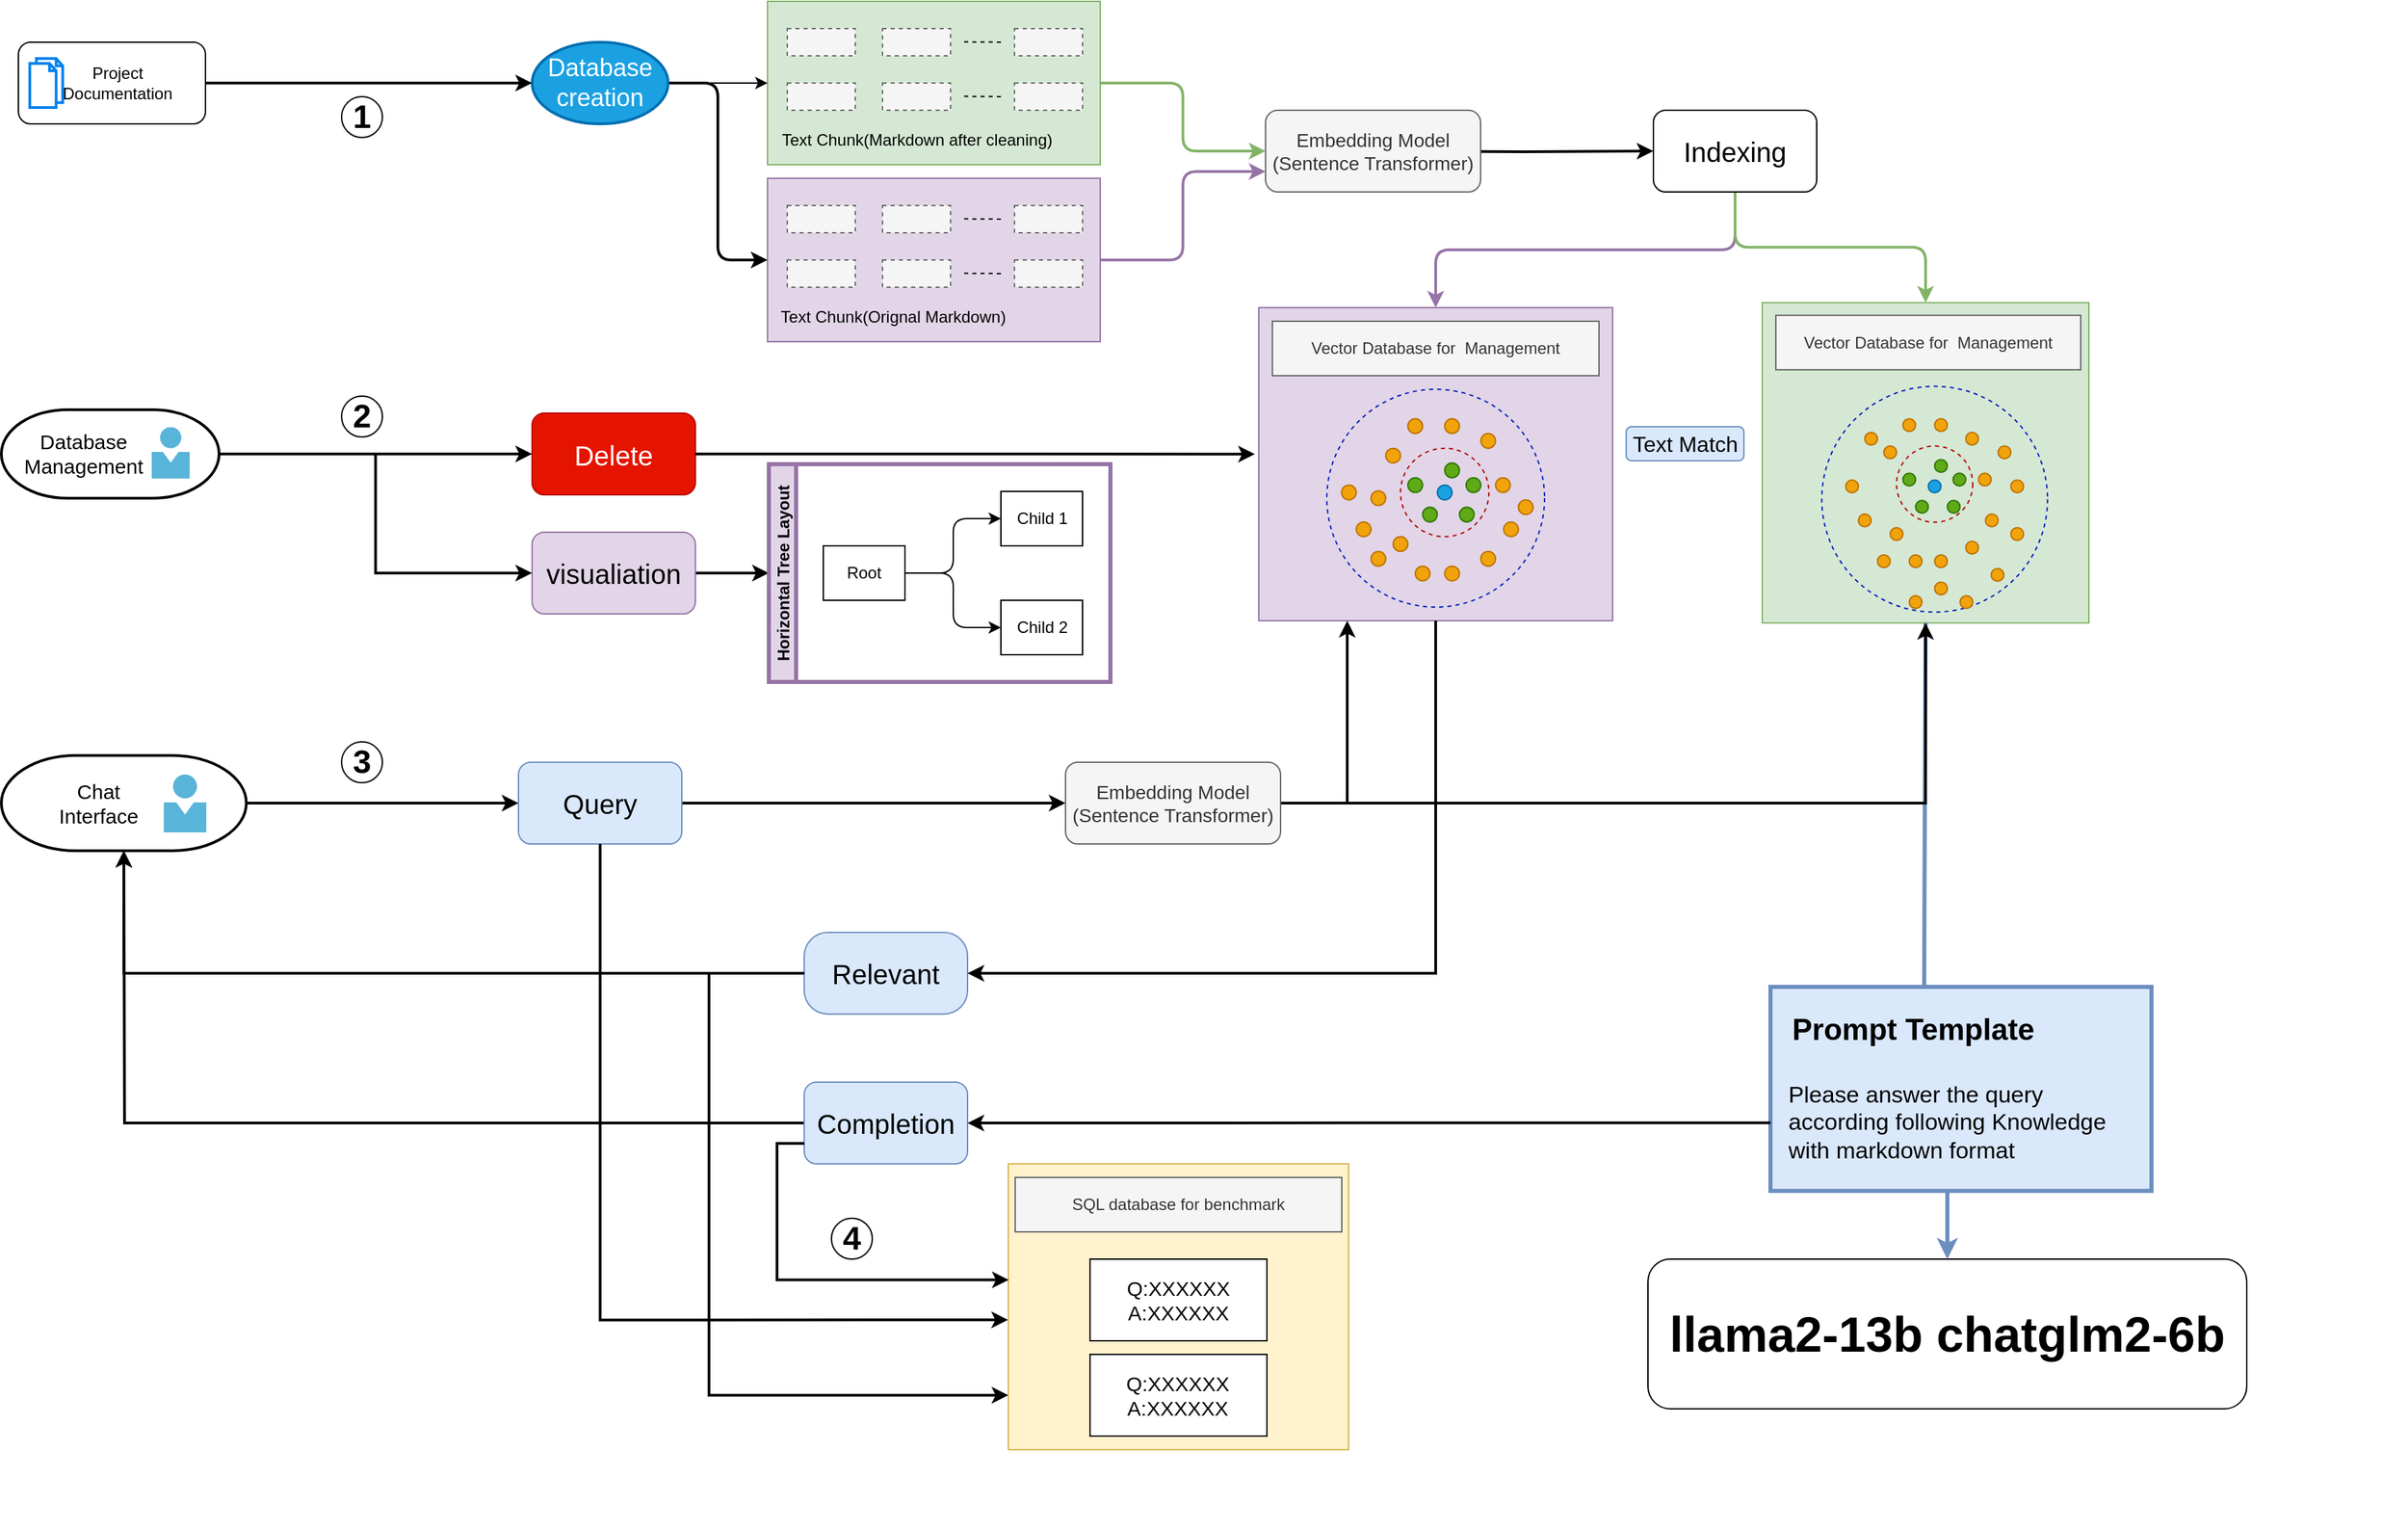 <mxfile version="22.1.16" type="github">
  <diagram name="第 1 页" id="MjzQHMMpIAPj3jd-vgCJ">
    <mxGraphModel dx="2901" dy="1157" grid="1" gridSize="10" guides="1" tooltips="1" connect="1" arrows="1" fold="1" page="1" pageScale="1" pageWidth="827" pageHeight="1169" math="0" shadow="0">
      <root>
        <mxCell id="0" />
        <mxCell id="1" parent="0" />
        <mxCell id="5CJs9s03AAXzqy82HbZW-59" value="" style="group" parent="1" vertex="1" connectable="0">
          <mxGeometry x="829" y="530" width="310" height="260" as="geometry" />
        </mxCell>
        <mxCell id="5CJs9s03AAXzqy82HbZW-2" value="" style="rounded=0;whiteSpace=wrap;html=1;fillColor=#e1d5e7;strokeColor=#9673a6;" parent="5CJs9s03AAXzqy82HbZW-59" vertex="1">
          <mxGeometry x="-55" y="15" width="260" height="230" as="geometry" />
        </mxCell>
        <mxCell id="5CJs9s03AAXzqy82HbZW-3" value="Vector Database for&amp;nbsp; Management" style="rounded=0;whiteSpace=wrap;html=1;fillColor=#f5f5f5;fontColor=#333333;strokeColor=#666666;" parent="5CJs9s03AAXzqy82HbZW-59" vertex="1">
          <mxGeometry x="-45" y="25" width="240" height="40" as="geometry" />
        </mxCell>
        <mxCell id="5CJs9s03AAXzqy82HbZW-4" value="" style="group" parent="5CJs9s03AAXzqy82HbZW-59" vertex="1" connectable="0">
          <mxGeometry x="-5" y="75" width="160" height="160" as="geometry" />
        </mxCell>
        <mxCell id="5CJs9s03AAXzqy82HbZW-5" value="" style="ellipse;whiteSpace=wrap;html=1;aspect=fixed;fillColor=none;dashed=1;fontColor=#ffffff;strokeColor=#001DBC;" parent="5CJs9s03AAXzqy82HbZW-4" vertex="1">
          <mxGeometry width="160" height="160" as="geometry" />
        </mxCell>
        <mxCell id="5CJs9s03AAXzqy82HbZW-6" value="" style="ellipse;whiteSpace=wrap;html=1;aspect=fixed;fillColor=#f0a30a;fontColor=#000000;strokeColor=#BD7000;perimeterSpacing=0;direction=south;" parent="5CJs9s03AAXzqy82HbZW-4" vertex="1">
          <mxGeometry x="86.633" y="21.658" width="10.829" height="10.829" as="geometry" />
        </mxCell>
        <mxCell id="5CJs9s03AAXzqy82HbZW-7" value="" style="ellipse;whiteSpace=wrap;html=1;aspect=fixed;fillColor=#f0a30a;fontColor=#000000;strokeColor=#BD7000;perimeterSpacing=0;direction=south;" parent="5CJs9s03AAXzqy82HbZW-4" vertex="1">
          <mxGeometry x="129.949" y="97.462" width="10.829" height="10.829" as="geometry" />
        </mxCell>
        <mxCell id="5CJs9s03AAXzqy82HbZW-8" value="" style="ellipse;whiteSpace=wrap;html=1;aspect=fixed;fillColor=#f0a30a;fontColor=#000000;strokeColor=#BD7000;perimeterSpacing=0;direction=south;" parent="5CJs9s03AAXzqy82HbZW-4" vertex="1">
          <mxGeometry x="43.316" y="43.316" width="10.829" height="10.829" as="geometry" />
        </mxCell>
        <mxCell id="5CJs9s03AAXzqy82HbZW-9" value="" style="ellipse;whiteSpace=wrap;html=1;aspect=fixed;fillColor=#f0a30a;fontColor=#000000;strokeColor=#BD7000;perimeterSpacing=0;direction=south;" parent="5CJs9s03AAXzqy82HbZW-4" vertex="1">
          <mxGeometry x="113.164" y="32.487" width="10.829" height="10.829" as="geometry" />
        </mxCell>
        <mxCell id="5CJs9s03AAXzqy82HbZW-10" value="" style="ellipse;whiteSpace=wrap;html=1;aspect=fixed;fillColor=#f0a30a;fontColor=#000000;strokeColor=#BD7000;perimeterSpacing=0;direction=south;" parent="5CJs9s03AAXzqy82HbZW-4" vertex="1">
          <mxGeometry x="64.975" y="129.949" width="10.829" height="10.829" as="geometry" />
        </mxCell>
        <mxCell id="5CJs9s03AAXzqy82HbZW-11" value="" style="ellipse;whiteSpace=wrap;html=1;aspect=fixed;fillColor=#f0a30a;fontColor=#000000;strokeColor=#BD7000;perimeterSpacing=0;direction=south;" parent="5CJs9s03AAXzqy82HbZW-4" vertex="1">
          <mxGeometry x="48.731" y="108.291" width="10.829" height="10.829" as="geometry" />
        </mxCell>
        <mxCell id="5CJs9s03AAXzqy82HbZW-12" value="" style="ellipse;whiteSpace=wrap;html=1;aspect=fixed;fillColor=#f0a30a;fontColor=#000000;strokeColor=#BD7000;perimeterSpacing=0;direction=south;" parent="5CJs9s03AAXzqy82HbZW-4" vertex="1">
          <mxGeometry x="113.164" y="119.12" width="10.829" height="10.829" as="geometry" />
        </mxCell>
        <mxCell id="5CJs9s03AAXzqy82HbZW-13" value="" style="ellipse;whiteSpace=wrap;html=1;aspect=fixed;fillColor=#f0a30a;fontColor=#000000;strokeColor=#BD7000;perimeterSpacing=0;direction=south;" parent="5CJs9s03AAXzqy82HbZW-4" vertex="1">
          <mxGeometry x="86.633" y="129.949" width="10.829" height="10.829" as="geometry" />
        </mxCell>
        <mxCell id="5CJs9s03AAXzqy82HbZW-14" value="" style="ellipse;whiteSpace=wrap;html=1;aspect=fixed;fillColor=#f0a30a;fontColor=#000000;strokeColor=#BD7000;perimeterSpacing=0;direction=south;" parent="5CJs9s03AAXzqy82HbZW-4" vertex="1">
          <mxGeometry x="123.993" y="64.975" width="10.829" height="10.829" as="geometry" />
        </mxCell>
        <mxCell id="5CJs9s03AAXzqy82HbZW-15" value="" style="ellipse;whiteSpace=wrap;html=1;aspect=fixed;fillColor=#f0a30a;fontColor=#000000;strokeColor=#BD7000;perimeterSpacing=0;direction=south;" parent="5CJs9s03AAXzqy82HbZW-4" vertex="1">
          <mxGeometry x="59.56" y="21.658" width="10.829" height="10.829" as="geometry" />
        </mxCell>
        <mxCell id="5CJs9s03AAXzqy82HbZW-16" value="" style="ellipse;whiteSpace=wrap;html=1;aspect=fixed;fillColor=none;fontColor=#ffffff;strokeColor=#B20000;dashed=1;" parent="5CJs9s03AAXzqy82HbZW-4" vertex="1">
          <mxGeometry x="54.146" y="43.316" width="64.975" height="64.975" as="geometry" />
        </mxCell>
        <mxCell id="5CJs9s03AAXzqy82HbZW-17" value="" style="ellipse;whiteSpace=wrap;html=1;aspect=fixed;fillColor=#60a917;fontColor=#ffffff;strokeColor=#2D7600;perimeterSpacing=0;direction=south;" parent="5CJs9s03AAXzqy82HbZW-4" vertex="1">
          <mxGeometry x="59.56" y="64.975" width="10.829" height="10.829" as="geometry" />
        </mxCell>
        <mxCell id="5CJs9s03AAXzqy82HbZW-18" value="" style="ellipse;whiteSpace=wrap;html=1;aspect=fixed;fillColor=#60a917;fontColor=#ffffff;strokeColor=#2D7600;perimeterSpacing=0;direction=south;" parent="5CJs9s03AAXzqy82HbZW-4" vertex="1">
          <mxGeometry x="102.335" y="64.975" width="10.829" height="10.829" as="geometry" />
        </mxCell>
        <mxCell id="5CJs9s03AAXzqy82HbZW-19" value="" style="ellipse;whiteSpace=wrap;html=1;aspect=fixed;fillColor=#60a917;fontColor=#ffffff;strokeColor=#2D7600;perimeterSpacing=0;direction=south;" parent="5CJs9s03AAXzqy82HbZW-4" vertex="1">
          <mxGeometry x="97.462" y="86.633" width="10.829" height="10.829" as="geometry" />
        </mxCell>
        <mxCell id="5CJs9s03AAXzqy82HbZW-20" value="" style="ellipse;whiteSpace=wrap;html=1;aspect=fixed;fillColor=#60a917;fontColor=#ffffff;strokeColor=#2D7600;perimeterSpacing=0;direction=south;" parent="5CJs9s03AAXzqy82HbZW-4" vertex="1">
          <mxGeometry x="70.389" y="86.633" width="10.829" height="10.829" as="geometry" />
        </mxCell>
        <mxCell id="5CJs9s03AAXzqy82HbZW-21" value="" style="ellipse;whiteSpace=wrap;html=1;aspect=fixed;fillColor=#60a917;fontColor=#ffffff;strokeColor=#2D7600;perimeterSpacing=0;direction=south;" parent="5CJs9s03AAXzqy82HbZW-4" vertex="1">
          <mxGeometry x="86.633" y="54.146" width="10.829" height="10.829" as="geometry" />
        </mxCell>
        <mxCell id="5CJs9s03AAXzqy82HbZW-22" value="" style="ellipse;whiteSpace=wrap;html=1;aspect=fixed;fillColor=#1ba1e2;fontColor=#ffffff;strokeColor=#006EAF;perimeterSpacing=0;direction=south;" parent="5CJs9s03AAXzqy82HbZW-4" vertex="1">
          <mxGeometry x="81.218" y="70.389" width="10.829" height="10.829" as="geometry" />
        </mxCell>
        <mxCell id="5CJs9s03AAXzqy82HbZW-23" value="" style="ellipse;whiteSpace=wrap;html=1;aspect=fixed;fillColor=#f0a30a;fontColor=#000000;strokeColor=#BD7000;perimeterSpacing=0;direction=south;" parent="5CJs9s03AAXzqy82HbZW-4" vertex="1">
          <mxGeometry x="10.829" y="70.389" width="10.829" height="10.829" as="geometry" />
        </mxCell>
        <mxCell id="5CJs9s03AAXzqy82HbZW-24" value="" style="ellipse;whiteSpace=wrap;html=1;aspect=fixed;fillColor=#f0a30a;fontColor=#000000;strokeColor=#BD7000;perimeterSpacing=0;direction=south;" parent="5CJs9s03AAXzqy82HbZW-4" vertex="1">
          <mxGeometry x="21.658" y="97.462" width="10.829" height="10.829" as="geometry" />
        </mxCell>
        <mxCell id="5CJs9s03AAXzqy82HbZW-25" value="" style="ellipse;whiteSpace=wrap;html=1;aspect=fixed;fillColor=#f0a30a;fontColor=#000000;strokeColor=#BD7000;perimeterSpacing=0;direction=south;" parent="5CJs9s03AAXzqy82HbZW-4" vertex="1">
          <mxGeometry x="32.487" y="74.591" width="10.829" height="10.829" as="geometry" />
        </mxCell>
        <mxCell id="5CJs9s03AAXzqy82HbZW-26" value="" style="ellipse;whiteSpace=wrap;html=1;aspect=fixed;fillColor=#f0a30a;fontColor=#000000;strokeColor=#BD7000;perimeterSpacing=0;direction=south;" parent="5CJs9s03AAXzqy82HbZW-4" vertex="1">
          <mxGeometry x="140.778" y="81.218" width="10.829" height="10.829" as="geometry" />
        </mxCell>
        <mxCell id="5CJs9s03AAXzqy82HbZW-27" value="" style="ellipse;whiteSpace=wrap;html=1;aspect=fixed;fillColor=#f0a30a;fontColor=#000000;strokeColor=#BD7000;perimeterSpacing=0;direction=south;" parent="5CJs9s03AAXzqy82HbZW-4" vertex="1">
          <mxGeometry x="32.487" y="119.12" width="10.829" height="10.829" as="geometry" />
        </mxCell>
        <mxCell id="5CJs9s03AAXzqy82HbZW-60" value="" style="group" parent="1" vertex="1" connectable="0">
          <mxGeometry x="1300" y="540" width="317.33" height="260" as="geometry" />
        </mxCell>
        <mxCell id="5CJs9s03AAXzqy82HbZW-28" value="" style="rounded=0;whiteSpace=wrap;html=1;fillColor=#d5e8d4;strokeColor=#82b366;" parent="5CJs9s03AAXzqy82HbZW-60" vertex="1">
          <mxGeometry x="-156" y="1.33" width="240" height="235.33" as="geometry" />
        </mxCell>
        <mxCell id="5CJs9s03AAXzqy82HbZW-29" value="Vector Database for&amp;nbsp; Management" style="rounded=0;whiteSpace=wrap;html=1;fillColor=#f5f5f5;fontColor=#333333;strokeColor=#666666;" parent="5CJs9s03AAXzqy82HbZW-60" vertex="1">
          <mxGeometry x="-146" y="10.66" width="224" height="40" as="geometry" />
        </mxCell>
        <mxCell id="5CJs9s03AAXzqy82HbZW-30" value="" style="ellipse;whiteSpace=wrap;html=1;aspect=fixed;fillColor=none;dashed=1;fontColor=#ffffff;strokeColor=#001DBC;" parent="5CJs9s03AAXzqy82HbZW-60" vertex="1">
          <mxGeometry x="-112.279" y="62.79" width="165.9" height="165.9" as="geometry" />
        </mxCell>
        <mxCell id="5CJs9s03AAXzqy82HbZW-31" value="" style="ellipse;whiteSpace=wrap;html=1;aspect=fixed;fillColor=#f0a30a;fontColor=#000000;strokeColor=#BD7000;perimeterSpacing=0;direction=south;" parent="5CJs9s03AAXzqy82HbZW-60" vertex="1">
          <mxGeometry x="-29.333" y="86.66" width="9.333" height="9.333" as="geometry" />
        </mxCell>
        <mxCell id="5CJs9s03AAXzqy82HbZW-32" value="" style="ellipse;whiteSpace=wrap;html=1;aspect=fixed;fillColor=#f0a30a;fontColor=#000000;strokeColor=#BD7000;perimeterSpacing=0;direction=south;" parent="5CJs9s03AAXzqy82HbZW-60" vertex="1">
          <mxGeometry x="8" y="156.66" width="9.333" height="9.333" as="geometry" />
        </mxCell>
        <mxCell id="5CJs9s03AAXzqy82HbZW-33" value="" style="ellipse;whiteSpace=wrap;html=1;aspect=fixed;fillColor=#f0a30a;fontColor=#000000;strokeColor=#BD7000;perimeterSpacing=0;direction=south;" parent="5CJs9s03AAXzqy82HbZW-60" vertex="1">
          <mxGeometry x="-66.667" y="106.66" width="9.333" height="9.333" as="geometry" />
        </mxCell>
        <mxCell id="5CJs9s03AAXzqy82HbZW-34" value="" style="ellipse;whiteSpace=wrap;html=1;aspect=fixed;fillColor=#f0a30a;fontColor=#000000;strokeColor=#BD7000;perimeterSpacing=0;direction=south;" parent="5CJs9s03AAXzqy82HbZW-60" vertex="1">
          <mxGeometry x="-6.467" y="96.66" width="9.333" height="9.333" as="geometry" />
        </mxCell>
        <mxCell id="5CJs9s03AAXzqy82HbZW-35" value="" style="ellipse;whiteSpace=wrap;html=1;aspect=fixed;fillColor=#f0a30a;fontColor=#000000;strokeColor=#BD7000;perimeterSpacing=0;direction=south;" parent="5CJs9s03AAXzqy82HbZW-60" vertex="1">
          <mxGeometry x="-48" y="186.66" width="9.333" height="9.333" as="geometry" />
        </mxCell>
        <mxCell id="5CJs9s03AAXzqy82HbZW-36" value="" style="ellipse;whiteSpace=wrap;html=1;aspect=fixed;fillColor=#f0a30a;fontColor=#000000;strokeColor=#BD7000;perimeterSpacing=0;direction=south;" parent="5CJs9s03AAXzqy82HbZW-60" vertex="1">
          <mxGeometry x="-62" y="166.66" width="9.333" height="9.333" as="geometry" />
        </mxCell>
        <mxCell id="5CJs9s03AAXzqy82HbZW-37" value="" style="ellipse;whiteSpace=wrap;html=1;aspect=fixed;fillColor=#f0a30a;fontColor=#000000;strokeColor=#BD7000;perimeterSpacing=0;direction=south;" parent="5CJs9s03AAXzqy82HbZW-60" vertex="1">
          <mxGeometry x="-6.467" y="176.66" width="9.333" height="9.333" as="geometry" />
        </mxCell>
        <mxCell id="5CJs9s03AAXzqy82HbZW-38" value="" style="ellipse;whiteSpace=wrap;html=1;aspect=fixed;fillColor=#f0a30a;fontColor=#000000;strokeColor=#BD7000;perimeterSpacing=0;direction=south;" parent="5CJs9s03AAXzqy82HbZW-60" vertex="1">
          <mxGeometry x="-29.333" y="186.66" width="9.333" height="9.333" as="geometry" />
        </mxCell>
        <mxCell id="5CJs9s03AAXzqy82HbZW-39" value="" style="ellipse;whiteSpace=wrap;html=1;aspect=fixed;fillColor=#f0a30a;fontColor=#000000;strokeColor=#BD7000;perimeterSpacing=0;direction=south;" parent="5CJs9s03AAXzqy82HbZW-60" vertex="1">
          <mxGeometry x="2.867" y="126.66" width="9.333" height="9.333" as="geometry" />
        </mxCell>
        <mxCell id="5CJs9s03AAXzqy82HbZW-40" value="" style="ellipse;whiteSpace=wrap;html=1;aspect=fixed;fillColor=#f0a30a;fontColor=#000000;strokeColor=#BD7000;perimeterSpacing=0;direction=south;" parent="5CJs9s03AAXzqy82HbZW-60" vertex="1">
          <mxGeometry x="-52.667" y="86.66" width="9.333" height="9.333" as="geometry" />
        </mxCell>
        <mxCell id="5CJs9s03AAXzqy82HbZW-41" value="" style="ellipse;whiteSpace=wrap;html=1;aspect=fixed;fillColor=none;fontColor=#ffffff;strokeColor=#B20000;dashed=1;" parent="5CJs9s03AAXzqy82HbZW-60" vertex="1">
          <mxGeometry x="-57.333" y="106.66" width="56" height="56" as="geometry" />
        </mxCell>
        <mxCell id="5CJs9s03AAXzqy82HbZW-42" value="" style="ellipse;whiteSpace=wrap;html=1;aspect=fixed;fillColor=#60a917;fontColor=#ffffff;strokeColor=#2D7600;perimeterSpacing=0;direction=south;" parent="5CJs9s03AAXzqy82HbZW-60" vertex="1">
          <mxGeometry x="-52.667" y="126.66" width="9.333" height="9.333" as="geometry" />
        </mxCell>
        <mxCell id="5CJs9s03AAXzqy82HbZW-43" value="" style="ellipse;whiteSpace=wrap;html=1;aspect=fixed;fillColor=#60a917;fontColor=#ffffff;strokeColor=#2D7600;perimeterSpacing=0;direction=south;" parent="5CJs9s03AAXzqy82HbZW-60" vertex="1">
          <mxGeometry x="-15.8" y="126.66" width="9.333" height="9.333" as="geometry" />
        </mxCell>
        <mxCell id="5CJs9s03AAXzqy82HbZW-44" value="" style="ellipse;whiteSpace=wrap;html=1;aspect=fixed;fillColor=#60a917;fontColor=#ffffff;strokeColor=#2D7600;perimeterSpacing=0;direction=south;" parent="5CJs9s03AAXzqy82HbZW-60" vertex="1">
          <mxGeometry x="-20" y="146.66" width="9.333" height="9.333" as="geometry" />
        </mxCell>
        <mxCell id="5CJs9s03AAXzqy82HbZW-45" value="" style="ellipse;whiteSpace=wrap;html=1;aspect=fixed;fillColor=#60a917;fontColor=#ffffff;strokeColor=#2D7600;perimeterSpacing=0;direction=south;" parent="5CJs9s03AAXzqy82HbZW-60" vertex="1">
          <mxGeometry x="-43.333" y="146.66" width="9.333" height="9.333" as="geometry" />
        </mxCell>
        <mxCell id="5CJs9s03AAXzqy82HbZW-46" value="" style="ellipse;whiteSpace=wrap;html=1;aspect=fixed;fillColor=#60a917;fontColor=#ffffff;strokeColor=#2D7600;perimeterSpacing=0;direction=south;" parent="5CJs9s03AAXzqy82HbZW-60" vertex="1">
          <mxGeometry x="-29.333" y="116.66" width="9.333" height="9.333" as="geometry" />
        </mxCell>
        <mxCell id="5CJs9s03AAXzqy82HbZW-47" value="" style="ellipse;whiteSpace=wrap;html=1;aspect=fixed;fillColor=#1ba1e2;fontColor=#ffffff;strokeColor=#006EAF;perimeterSpacing=0;direction=south;" parent="5CJs9s03AAXzqy82HbZW-60" vertex="1">
          <mxGeometry x="-34" y="131.66" width="9.333" height="9.333" as="geometry" />
        </mxCell>
        <mxCell id="5CJs9s03AAXzqy82HbZW-48" value="" style="ellipse;whiteSpace=wrap;html=1;aspect=fixed;fillColor=#f0a30a;fontColor=#000000;strokeColor=#BD7000;perimeterSpacing=0;direction=south;" parent="5CJs9s03AAXzqy82HbZW-60" vertex="1">
          <mxGeometry x="-94.667" y="131.66" width="9.333" height="9.333" as="geometry" />
        </mxCell>
        <mxCell id="5CJs9s03AAXzqy82HbZW-49" value="" style="ellipse;whiteSpace=wrap;html=1;aspect=fixed;fillColor=#f0a30a;fontColor=#000000;strokeColor=#BD7000;perimeterSpacing=0;direction=south;" parent="5CJs9s03AAXzqy82HbZW-60" vertex="1">
          <mxGeometry x="-85.333" y="156.66" width="9.333" height="9.333" as="geometry" />
        </mxCell>
        <mxCell id="5CJs9s03AAXzqy82HbZW-50" value="" style="ellipse;whiteSpace=wrap;html=1;aspect=fixed;fillColor=#f0a30a;fontColor=#000000;strokeColor=#BD7000;perimeterSpacing=0;direction=south;" parent="5CJs9s03AAXzqy82HbZW-60" vertex="1">
          <mxGeometry x="-71.333" y="186.66" width="9.333" height="9.333" as="geometry" />
        </mxCell>
        <mxCell id="5CJs9s03AAXzqy82HbZW-51" value="" style="ellipse;whiteSpace=wrap;html=1;aspect=fixed;fillColor=#f0a30a;fontColor=#000000;strokeColor=#BD7000;perimeterSpacing=0;direction=south;" parent="5CJs9s03AAXzqy82HbZW-60" vertex="1">
          <mxGeometry x="-10.667" y="216.66" width="9.333" height="9.333" as="geometry" />
        </mxCell>
        <mxCell id="5CJs9s03AAXzqy82HbZW-52" value="" style="ellipse;whiteSpace=wrap;html=1;aspect=fixed;fillColor=#f0a30a;fontColor=#000000;strokeColor=#BD7000;perimeterSpacing=0;direction=south;" parent="5CJs9s03AAXzqy82HbZW-60" vertex="1">
          <mxGeometry x="-48" y="216.66" width="9.333" height="9.333" as="geometry" />
        </mxCell>
        <mxCell id="5CJs9s03AAXzqy82HbZW-53" value="" style="ellipse;whiteSpace=wrap;html=1;aspect=fixed;fillColor=#f0a30a;fontColor=#000000;strokeColor=#BD7000;perimeterSpacing=0;direction=south;" parent="5CJs9s03AAXzqy82HbZW-60" vertex="1">
          <mxGeometry x="-29.333" y="206.66" width="9.333" height="9.333" as="geometry" />
        </mxCell>
        <mxCell id="5CJs9s03AAXzqy82HbZW-54" value="" style="ellipse;whiteSpace=wrap;html=1;aspect=fixed;fillColor=#f0a30a;fontColor=#000000;strokeColor=#BD7000;perimeterSpacing=0;direction=south;" parent="5CJs9s03AAXzqy82HbZW-60" vertex="1">
          <mxGeometry x="12.2" y="196.66" width="9.333" height="9.333" as="geometry" />
        </mxCell>
        <mxCell id="5CJs9s03AAXzqy82HbZW-55" value="" style="ellipse;whiteSpace=wrap;html=1;aspect=fixed;fillColor=#f0a30a;fontColor=#000000;strokeColor=#BD7000;perimeterSpacing=0;direction=south;" parent="5CJs9s03AAXzqy82HbZW-60" vertex="1">
          <mxGeometry x="26.667" y="131.66" width="9.333" height="9.333" as="geometry" />
        </mxCell>
        <mxCell id="5CJs9s03AAXzqy82HbZW-56" value="" style="ellipse;whiteSpace=wrap;html=1;aspect=fixed;fillColor=#f0a30a;fontColor=#000000;strokeColor=#BD7000;perimeterSpacing=0;direction=south;" parent="5CJs9s03AAXzqy82HbZW-60" vertex="1">
          <mxGeometry x="17.333" y="106.66" width="9.333" height="9.333" as="geometry" />
        </mxCell>
        <mxCell id="5CJs9s03AAXzqy82HbZW-57" value="" style="ellipse;whiteSpace=wrap;html=1;aspect=fixed;fillColor=#f0a30a;fontColor=#000000;strokeColor=#BD7000;perimeterSpacing=0;direction=south;" parent="5CJs9s03AAXzqy82HbZW-60" vertex="1">
          <mxGeometry x="26.667" y="166.66" width="9.333" height="9.333" as="geometry" />
        </mxCell>
        <mxCell id="5CJs9s03AAXzqy82HbZW-58" value="" style="ellipse;whiteSpace=wrap;html=1;aspect=fixed;fillColor=#f0a30a;fontColor=#000000;strokeColor=#BD7000;perimeterSpacing=0;direction=south;" parent="5CJs9s03AAXzqy82HbZW-60" vertex="1">
          <mxGeometry x="-80.667" y="96.66" width="9.333" height="9.333" as="geometry" />
        </mxCell>
        <mxCell id="5CJs9s03AAXzqy82HbZW-180" value="" style="endArrow=none;html=1;rounded=0;strokeWidth=3;fillColor=#dae8fc;strokeColor=#6c8ebf;entryX=0.5;entryY=1;entryDx=0;entryDy=0;edgeStyle=orthogonalEdgeStyle;" parent="5CJs9s03AAXzqy82HbZW-60" target="5CJs9s03AAXzqy82HbZW-28" edge="1">
          <mxGeometry width="50" height="50" relative="1" as="geometry">
            <mxPoint x="-37.333" y="630" as="sourcePoint" />
            <mxPoint x="168" y="150" as="targetPoint" />
          </mxGeometry>
        </mxCell>
        <mxCell id="5CJs9s03AAXzqy82HbZW-61" style="edgeStyle=orthogonalEdgeStyle;rounded=1;orthogonalLoop=1;jettySize=auto;html=1;exitX=0.5;exitY=1;exitDx=0;exitDy=0;strokeWidth=2;fillColor=#e1d5e7;strokeColor=#9673a6;" parent="1" source="5CJs9s03AAXzqy82HbZW-63" target="5CJs9s03AAXzqy82HbZW-2" edge="1">
          <mxGeometry relative="1" as="geometry">
            <mxPoint x="944" y="510" as="targetPoint" />
          </mxGeometry>
        </mxCell>
        <mxCell id="5CJs9s03AAXzqy82HbZW-62" style="edgeStyle=orthogonalEdgeStyle;rounded=1;orthogonalLoop=1;jettySize=auto;html=1;exitX=0.5;exitY=1;exitDx=0;exitDy=0;exitPerimeter=0;fillColor=#d5e8d4;strokeColor=#82b366;strokeWidth=2;entryX=0.5;entryY=0;entryDx=0;entryDy=0;" parent="1" source="5CJs9s03AAXzqy82HbZW-63" target="5CJs9s03AAXzqy82HbZW-28" edge="1">
          <mxGeometry relative="1" as="geometry">
            <mxPoint x="1349" y="530" as="targetPoint" />
          </mxGeometry>
        </mxCell>
        <mxCell id="5CJs9s03AAXzqy82HbZW-63" value="&lt;font style=&quot;font-size: 20px;&quot;&gt;Indexing&lt;/font&gt;" style="rounded=1;whiteSpace=wrap;html=1;" parent="1" vertex="1">
          <mxGeometry x="1064" y="400" width="120" height="60" as="geometry" />
        </mxCell>
        <mxCell id="5CJs9s03AAXzqy82HbZW-67" style="edgeStyle=orthogonalEdgeStyle;rounded=0;orthogonalLoop=1;jettySize=auto;html=1;exitX=1;exitY=0.5;exitDx=0;exitDy=0;entryX=0;entryY=0.5;entryDx=0;entryDy=0;strokeWidth=2;" parent="1" target="5CJs9s03AAXzqy82HbZW-63" edge="1">
          <mxGeometry relative="1" as="geometry">
            <mxPoint x="872" y="430" as="sourcePoint" />
          </mxGeometry>
        </mxCell>
        <mxCell id="5CJs9s03AAXzqy82HbZW-66" value="&lt;font style=&quot;font-size: 14px;&quot;&gt;Embedding Model&lt;br&gt;(Sentence Transformer)&lt;br&gt;&lt;/font&gt;" style="rounded=1;whiteSpace=wrap;html=1;fillColor=#f5f5f5;fontColor=#333333;strokeColor=#666666;" parent="1" vertex="1">
          <mxGeometry x="779" y="400" width="158" height="60" as="geometry" />
        </mxCell>
        <mxCell id="5CJs9s03AAXzqy82HbZW-68" value="" style="group" parent="1" vertex="1" connectable="0">
          <mxGeometry x="413" y="410" width="244.5" height="160" as="geometry" />
        </mxCell>
        <mxCell id="5CJs9s03AAXzqy82HbZW-69" value="" style="rounded=0;whiteSpace=wrap;html=1;fillColor=#e1d5e7;strokeColor=#9673a6;" parent="5CJs9s03AAXzqy82HbZW-68" vertex="1">
          <mxGeometry y="40" width="244.5" height="120" as="geometry" />
        </mxCell>
        <mxCell id="5CJs9s03AAXzqy82HbZW-71" value="" style="rounded=0;whiteSpace=wrap;html=1;fillColor=#f5f5f5;fontColor=#333333;strokeColor=#666666;dashed=1;" parent="5CJs9s03AAXzqy82HbZW-68" vertex="1">
          <mxGeometry x="14.5" y="60" width="50" height="20" as="geometry" />
        </mxCell>
        <mxCell id="5CJs9s03AAXzqy82HbZW-72" value="" style="rounded=0;whiteSpace=wrap;html=1;fillColor=#f5f5f5;fontColor=#333333;strokeColor=#666666;dashed=1;" parent="5CJs9s03AAXzqy82HbZW-68" vertex="1">
          <mxGeometry x="14.5" y="100" width="50" height="20" as="geometry" />
        </mxCell>
        <mxCell id="5CJs9s03AAXzqy82HbZW-74" value="" style="rounded=0;whiteSpace=wrap;html=1;fillColor=#f5f5f5;fontColor=#333333;strokeColor=#666666;dashed=1;" parent="5CJs9s03AAXzqy82HbZW-68" vertex="1">
          <mxGeometry x="84.5" y="60" width="50" height="20" as="geometry" />
        </mxCell>
        <mxCell id="5CJs9s03AAXzqy82HbZW-75" value="" style="rounded=0;whiteSpace=wrap;html=1;fillColor=#f5f5f5;fontColor=#333333;strokeColor=#666666;dashed=1;" parent="5CJs9s03AAXzqy82HbZW-68" vertex="1">
          <mxGeometry x="84.5" y="100" width="50" height="20" as="geometry" />
        </mxCell>
        <mxCell id="5CJs9s03AAXzqy82HbZW-78" value="" style="endArrow=none;html=1;rounded=0;dashed=1;" parent="5CJs9s03AAXzqy82HbZW-68" edge="1">
          <mxGeometry width="50" height="50" relative="1" as="geometry">
            <mxPoint x="144.5" y="69.77" as="sourcePoint" />
            <mxPoint x="174.5" y="70" as="targetPoint" />
          </mxGeometry>
        </mxCell>
        <mxCell id="5CJs9s03AAXzqy82HbZW-79" value="" style="rounded=0;whiteSpace=wrap;html=1;fillColor=#f5f5f5;fontColor=#333333;strokeColor=#666666;dashed=1;" parent="5CJs9s03AAXzqy82HbZW-68" vertex="1">
          <mxGeometry x="181.5" y="60" width="50" height="20" as="geometry" />
        </mxCell>
        <mxCell id="5CJs9s03AAXzqy82HbZW-80" value="" style="endArrow=none;html=1;rounded=0;dashed=1;" parent="5CJs9s03AAXzqy82HbZW-68" edge="1">
          <mxGeometry width="50" height="50" relative="1" as="geometry">
            <mxPoint x="144.5" y="109.77" as="sourcePoint" />
            <mxPoint x="174.5" y="110" as="targetPoint" />
          </mxGeometry>
        </mxCell>
        <mxCell id="5CJs9s03AAXzqy82HbZW-81" value="" style="rounded=0;whiteSpace=wrap;html=1;fillColor=#f5f5f5;fontColor=#333333;strokeColor=#666666;dashed=1;" parent="5CJs9s03AAXzqy82HbZW-68" vertex="1">
          <mxGeometry x="181.5" y="100" width="50" height="20" as="geometry" />
        </mxCell>
        <mxCell id="5CJs9s03AAXzqy82HbZW-82" value="Text Chunk(Orignal Markdown)" style="text;strokeColor=none;align=center;fillColor=none;html=1;verticalAlign=middle;whiteSpace=wrap;rounded=0;" parent="5CJs9s03AAXzqy82HbZW-68" vertex="1">
          <mxGeometry y="124" width="184.5" height="36" as="geometry" />
        </mxCell>
        <mxCell id="5CJs9s03AAXzqy82HbZW-120" value="" style="group" parent="1" vertex="1" connectable="0">
          <mxGeometry x="413" y="320" width="244.5" height="120" as="geometry" />
        </mxCell>
        <mxCell id="5CJs9s03AAXzqy82HbZW-110" value="" style="rounded=0;whiteSpace=wrap;html=1;fillColor=#d5e8d4;strokeColor=#82b366;" parent="5CJs9s03AAXzqy82HbZW-120" vertex="1">
          <mxGeometry width="244.5" height="120" as="geometry" />
        </mxCell>
        <mxCell id="5CJs9s03AAXzqy82HbZW-111" value="" style="rounded=0;whiteSpace=wrap;html=1;fillColor=#f5f5f5;fontColor=#333333;strokeColor=#666666;dashed=1;" parent="5CJs9s03AAXzqy82HbZW-120" vertex="1">
          <mxGeometry x="14.5" y="20" width="50" height="20" as="geometry" />
        </mxCell>
        <mxCell id="5CJs9s03AAXzqy82HbZW-112" value="" style="rounded=0;whiteSpace=wrap;html=1;fillColor=#f5f5f5;fontColor=#333333;strokeColor=#666666;dashed=1;" parent="5CJs9s03AAXzqy82HbZW-120" vertex="1">
          <mxGeometry x="14.5" y="60" width="50" height="20" as="geometry" />
        </mxCell>
        <mxCell id="5CJs9s03AAXzqy82HbZW-113" value="" style="rounded=0;whiteSpace=wrap;html=1;fillColor=#f5f5f5;fontColor=#333333;strokeColor=#666666;dashed=1;" parent="5CJs9s03AAXzqy82HbZW-120" vertex="1">
          <mxGeometry x="84.5" y="20" width="50" height="20" as="geometry" />
        </mxCell>
        <mxCell id="5CJs9s03AAXzqy82HbZW-114" value="" style="rounded=0;whiteSpace=wrap;html=1;fillColor=#f5f5f5;fontColor=#333333;strokeColor=#666666;dashed=1;" parent="5CJs9s03AAXzqy82HbZW-120" vertex="1">
          <mxGeometry x="84.5" y="60" width="50" height="20" as="geometry" />
        </mxCell>
        <mxCell id="5CJs9s03AAXzqy82HbZW-115" value="" style="endArrow=none;html=1;rounded=0;dashed=1;" parent="5CJs9s03AAXzqy82HbZW-120" edge="1">
          <mxGeometry width="50" height="50" relative="1" as="geometry">
            <mxPoint x="144.5" y="29.77" as="sourcePoint" />
            <mxPoint x="174.5" y="30" as="targetPoint" />
          </mxGeometry>
        </mxCell>
        <mxCell id="5CJs9s03AAXzqy82HbZW-116" value="" style="rounded=0;whiteSpace=wrap;html=1;fillColor=#f5f5f5;fontColor=#333333;strokeColor=#666666;dashed=1;" parent="5CJs9s03AAXzqy82HbZW-120" vertex="1">
          <mxGeometry x="181.5" y="20" width="50" height="20" as="geometry" />
        </mxCell>
        <mxCell id="5CJs9s03AAXzqy82HbZW-117" value="" style="endArrow=none;html=1;rounded=0;dashed=1;" parent="5CJs9s03AAXzqy82HbZW-120" edge="1">
          <mxGeometry width="50" height="50" relative="1" as="geometry">
            <mxPoint x="144.5" y="69.77" as="sourcePoint" />
            <mxPoint x="174.5" y="70" as="targetPoint" />
          </mxGeometry>
        </mxCell>
        <mxCell id="5CJs9s03AAXzqy82HbZW-118" value="" style="rounded=0;whiteSpace=wrap;html=1;fillColor=#f5f5f5;fontColor=#333333;strokeColor=#666666;dashed=1;" parent="5CJs9s03AAXzqy82HbZW-120" vertex="1">
          <mxGeometry x="181.5" y="60" width="50" height="20" as="geometry" />
        </mxCell>
        <mxCell id="5CJs9s03AAXzqy82HbZW-119" value="Text Chunk(Markdown after cleaning)" style="text;strokeColor=none;align=center;fillColor=none;html=1;verticalAlign=middle;whiteSpace=wrap;rounded=0;" parent="5CJs9s03AAXzqy82HbZW-120" vertex="1">
          <mxGeometry y="84" width="220" height="36" as="geometry" />
        </mxCell>
        <mxCell id="5CJs9s03AAXzqy82HbZW-121" style="edgeStyle=orthogonalEdgeStyle;rounded=1;orthogonalLoop=1;jettySize=auto;html=1;exitX=1;exitY=0.5;exitDx=0;exitDy=0;fillColor=#d5e8d4;strokeColor=#82b366;strokeWidth=2;" parent="1" source="5CJs9s03AAXzqy82HbZW-110" target="5CJs9s03AAXzqy82HbZW-66" edge="1">
          <mxGeometry relative="1" as="geometry" />
        </mxCell>
        <mxCell id="5CJs9s03AAXzqy82HbZW-122" style="edgeStyle=orthogonalEdgeStyle;orthogonalLoop=1;jettySize=auto;html=1;exitX=1;exitY=0.5;exitDx=0;exitDy=0;entryX=0;entryY=0.75;entryDx=0;entryDy=0;rounded=1;fillColor=#e1d5e7;strokeColor=#9673a6;strokeWidth=2;" parent="1" source="5CJs9s03AAXzqy82HbZW-69" target="5CJs9s03AAXzqy82HbZW-66" edge="1">
          <mxGeometry relative="1" as="geometry" />
        </mxCell>
        <mxCell id="5CJs9s03AAXzqy82HbZW-129" value="" style="group" parent="1" vertex="1" connectable="0">
          <mxGeometry x="-137.464" y="350" width="137.464" height="60" as="geometry" />
        </mxCell>
        <mxCell id="5CJs9s03AAXzqy82HbZW-124" value="" style="rounded=1;whiteSpace=wrap;html=1;" parent="5CJs9s03AAXzqy82HbZW-129" vertex="1">
          <mxGeometry width="137.464" height="60" as="geometry" />
        </mxCell>
        <mxCell id="5CJs9s03AAXzqy82HbZW-126" value="" style="html=1;verticalLabelPosition=bottom;align=center;labelBackgroundColor=#ffffff;verticalAlign=top;strokeWidth=2;strokeColor=#0080F0;shadow=0;dashed=0;shape=mxgraph.ios7.icons.documents;" parent="5CJs9s03AAXzqy82HbZW-129" vertex="1">
          <mxGeometry x="8.35" y="12" width="24.209" height="36" as="geometry" />
        </mxCell>
        <mxCell id="5CJs9s03AAXzqy82HbZW-128" value="Project&lt;br&gt;Documentation" style="text;strokeColor=none;align=center;fillColor=none;html=1;verticalAlign=middle;whiteSpace=wrap;rounded=0;" parent="5CJs9s03AAXzqy82HbZW-129" vertex="1">
          <mxGeometry x="40.667" y="12.0" width="64.557" height="36" as="geometry" />
        </mxCell>
        <mxCell id="5CJs9s03AAXzqy82HbZW-131" style="edgeStyle=orthogonalEdgeStyle;rounded=0;orthogonalLoop=1;jettySize=auto;html=1;exitX=1;exitY=0.5;exitDx=0;exitDy=0;exitPerimeter=0;entryX=0;entryY=0.5;entryDx=0;entryDy=0;" parent="1" source="5CJs9s03AAXzqy82HbZW-130" target="5CJs9s03AAXzqy82HbZW-110" edge="1">
          <mxGeometry relative="1" as="geometry" />
        </mxCell>
        <mxCell id="5CJs9s03AAXzqy82HbZW-132" style="edgeStyle=orthogonalEdgeStyle;rounded=1;orthogonalLoop=1;jettySize=auto;html=1;exitX=1;exitY=0.5;exitDx=0;exitDy=0;exitPerimeter=0;entryX=0;entryY=0.5;entryDx=0;entryDy=0;strokeWidth=2;" parent="1" source="5CJs9s03AAXzqy82HbZW-130" target="5CJs9s03AAXzqy82HbZW-69" edge="1">
          <mxGeometry relative="1" as="geometry" />
        </mxCell>
        <mxCell id="5CJs9s03AAXzqy82HbZW-130" value="&lt;font style=&quot;&quot;&gt;&lt;font style=&quot;font-size: 18px;&quot;&gt;Database&lt;br&gt;creation&lt;/font&gt;&lt;br&gt;&lt;/font&gt;" style="strokeWidth=2;html=1;shape=mxgraph.flowchart.start_1;whiteSpace=wrap;fillColor=#1ba1e2;fontColor=#ffffff;strokeColor=#006EAF;" parent="1" vertex="1">
          <mxGeometry x="240" y="350" width="100" height="60" as="geometry" />
        </mxCell>
        <mxCell id="5CJs9s03AAXzqy82HbZW-133" style="edgeStyle=orthogonalEdgeStyle;rounded=1;orthogonalLoop=1;jettySize=auto;html=1;exitX=1;exitY=0.5;exitDx=0;exitDy=0;strokeWidth=2;" parent="1" source="5CJs9s03AAXzqy82HbZW-124" target="5CJs9s03AAXzqy82HbZW-130" edge="1">
          <mxGeometry relative="1" as="geometry" />
        </mxCell>
        <mxCell id="5CJs9s03AAXzqy82HbZW-134" value="&lt;font style=&quot;font-size: 24px;&quot;&gt;&lt;b&gt;1&lt;/b&gt;&lt;/font&gt;" style="ellipse;whiteSpace=wrap;html=1;aspect=fixed;" parent="1" vertex="1">
          <mxGeometry x="100" y="390" width="30" height="30" as="geometry" />
        </mxCell>
        <mxCell id="5CJs9s03AAXzqy82HbZW-141" value="" style="group" parent="1" vertex="1" connectable="0">
          <mxGeometry x="-150" y="620" width="160" height="65" as="geometry" />
        </mxCell>
        <mxCell id="5CJs9s03AAXzqy82HbZW-138" value="" style="strokeWidth=2;html=1;shape=mxgraph.flowchart.terminator;whiteSpace=wrap;" parent="5CJs9s03AAXzqy82HbZW-141" vertex="1">
          <mxGeometry width="160" height="65" as="geometry" />
        </mxCell>
        <mxCell id="5CJs9s03AAXzqy82HbZW-139" value="&lt;font style=&quot;font-size: 15px;&quot;&gt;Database&lt;br&gt;Management&lt;br&gt;&lt;/font&gt;" style="text;strokeColor=none;align=center;fillColor=none;html=1;verticalAlign=middle;whiteSpace=wrap;rounded=0;" parent="5CJs9s03AAXzqy82HbZW-141" vertex="1">
          <mxGeometry x="17.774" y="12.74" width="84.658" height="39" as="geometry" />
        </mxCell>
        <mxCell id="5CJs9s03AAXzqy82HbZW-140" value="" style="image;sketch=0;aspect=fixed;html=1;points=[];align=center;fontSize=12;image=img/lib/mscae/Person.svg;" parent="5CJs9s03AAXzqy82HbZW-141" vertex="1">
          <mxGeometry x="110.428" y="12.74" width="28" height="37.831" as="geometry" />
        </mxCell>
        <mxCell id="5CJs9s03AAXzqy82HbZW-143" value="&lt;span style=&quot;font-size: 20px;&quot;&gt;Delete&lt;/span&gt;" style="rounded=1;whiteSpace=wrap;html=1;fillColor=#e51400;strokeColor=#B20000;fontColor=#ffffff;" parent="1" vertex="1">
          <mxGeometry x="240" y="622.5" width="120" height="60" as="geometry" />
        </mxCell>
        <mxCell id="5CJs9s03AAXzqy82HbZW-156" style="edgeStyle=orthogonalEdgeStyle;rounded=0;orthogonalLoop=1;jettySize=auto;html=1;exitX=1;exitY=0.5;exitDx=0;exitDy=0;entryX=0;entryY=0.5;entryDx=0;entryDy=0;strokeWidth=2;" parent="1" source="5CJs9s03AAXzqy82HbZW-144" target="5CJs9s03AAXzqy82HbZW-150" edge="1">
          <mxGeometry relative="1" as="geometry" />
        </mxCell>
        <mxCell id="5CJs9s03AAXzqy82HbZW-144" value="&lt;span style=&quot;font-size: 20px;&quot;&gt;visualiation&lt;/span&gt;" style="rounded=1;whiteSpace=wrap;html=1;fillColor=#e1d5e7;strokeColor=#9673a6;" parent="1" vertex="1">
          <mxGeometry x="240" y="710" width="120" height="60" as="geometry" />
        </mxCell>
        <mxCell id="5CJs9s03AAXzqy82HbZW-145" style="edgeStyle=orthogonalEdgeStyle;rounded=0;orthogonalLoop=1;jettySize=auto;html=1;exitX=1;exitY=0.5;exitDx=0;exitDy=0;exitPerimeter=0;entryX=0;entryY=0.5;entryDx=0;entryDy=0;strokeWidth=2;" parent="1" source="5CJs9s03AAXzqy82HbZW-138" target="5CJs9s03AAXzqy82HbZW-143" edge="1">
          <mxGeometry relative="1" as="geometry" />
        </mxCell>
        <mxCell id="5CJs9s03AAXzqy82HbZW-146" style="edgeStyle=orthogonalEdgeStyle;rounded=0;orthogonalLoop=1;jettySize=auto;html=1;exitX=1;exitY=0.5;exitDx=0;exitDy=0;exitPerimeter=0;entryX=0;entryY=0.5;entryDx=0;entryDy=0;strokeWidth=2;" parent="1" source="5CJs9s03AAXzqy82HbZW-138" target="5CJs9s03AAXzqy82HbZW-144" edge="1">
          <mxGeometry relative="1" as="geometry" />
        </mxCell>
        <mxCell id="5CJs9s03AAXzqy82HbZW-147" value="&lt;font style=&quot;font-size: 24px;&quot;&gt;&lt;b&gt;2&lt;/b&gt;&lt;/font&gt;" style="ellipse;whiteSpace=wrap;html=1;aspect=fixed;" parent="1" vertex="1">
          <mxGeometry x="100" y="610" width="30" height="30" as="geometry" />
        </mxCell>
        <mxCell id="5CJs9s03AAXzqy82HbZW-149" style="edgeStyle=orthogonalEdgeStyle;rounded=0;orthogonalLoop=1;jettySize=auto;html=1;exitX=1;exitY=0.5;exitDx=0;exitDy=0;entryX=-0.011;entryY=0.468;entryDx=0;entryDy=0;entryPerimeter=0;strokeWidth=2;" parent="1" source="5CJs9s03AAXzqy82HbZW-143" target="5CJs9s03AAXzqy82HbZW-2" edge="1">
          <mxGeometry relative="1" as="geometry" />
        </mxCell>
        <mxCell id="5CJs9s03AAXzqy82HbZW-150" value="Horizontal Tree Layout" style="swimlane;startSize=20;horizontal=0;childLayout=treeLayout;horizontalTree=1;resizable=0;containerType=tree;fontSize=12;fillColor=#e1d5e7;strokeColor=#9673a6;strokeWidth=3;" parent="1" vertex="1">
          <mxGeometry x="414" y="660" width="251" height="160" as="geometry" />
        </mxCell>
        <mxCell id="5CJs9s03AAXzqy82HbZW-151" value="Root" style="whiteSpace=wrap;html=1;" parent="5CJs9s03AAXzqy82HbZW-150" vertex="1">
          <mxGeometry x="40" y="60" width="60" height="40" as="geometry" />
        </mxCell>
        <mxCell id="5CJs9s03AAXzqy82HbZW-152" value="Child 1" style="whiteSpace=wrap;html=1;" parent="5CJs9s03AAXzqy82HbZW-150" vertex="1">
          <mxGeometry x="170.5" y="20" width="60" height="40" as="geometry" />
        </mxCell>
        <mxCell id="5CJs9s03AAXzqy82HbZW-153" value="" style="edgeStyle=elbowEdgeStyle;elbow=vertical;html=1;rounded=1;curved=0;sourcePerimeterSpacing=0;targetPerimeterSpacing=0;startSize=6;endSize=6;" parent="5CJs9s03AAXzqy82HbZW-150" source="5CJs9s03AAXzqy82HbZW-151" target="5CJs9s03AAXzqy82HbZW-152" edge="1">
          <mxGeometry relative="1" as="geometry" />
        </mxCell>
        <mxCell id="5CJs9s03AAXzqy82HbZW-154" value="Child 2" style="whiteSpace=wrap;html=1;" parent="5CJs9s03AAXzqy82HbZW-150" vertex="1">
          <mxGeometry x="170.5" y="100" width="60" height="40" as="geometry" />
        </mxCell>
        <mxCell id="5CJs9s03AAXzqy82HbZW-155" value="" style="edgeStyle=elbowEdgeStyle;elbow=vertical;html=1;rounded=1;curved=0;sourcePerimeterSpacing=0;targetPerimeterSpacing=0;startSize=6;endSize=6;" parent="5CJs9s03AAXzqy82HbZW-150" source="5CJs9s03AAXzqy82HbZW-151" target="5CJs9s03AAXzqy82HbZW-154" edge="1">
          <mxGeometry relative="1" as="geometry" />
        </mxCell>
        <mxCell id="5CJs9s03AAXzqy82HbZW-157" value="" style="group" parent="1" vertex="1" connectable="0">
          <mxGeometry x="-150" y="874" width="180" height="70" as="geometry" />
        </mxCell>
        <mxCell id="5CJs9s03AAXzqy82HbZW-158" value="" style="strokeWidth=2;html=1;shape=mxgraph.flowchart.terminator;whiteSpace=wrap;" parent="5CJs9s03AAXzqy82HbZW-157" vertex="1">
          <mxGeometry width="180" height="70" as="geometry" />
        </mxCell>
        <mxCell id="5CJs9s03AAXzqy82HbZW-159" value="&lt;font style=&quot;font-size: 15px;&quot;&gt;Chat &lt;br&gt;Interface&lt;/font&gt;" style="text;strokeColor=none;align=center;fillColor=none;html=1;verticalAlign=middle;whiteSpace=wrap;rounded=0;" parent="5CJs9s03AAXzqy82HbZW-157" vertex="1">
          <mxGeometry x="23.995" y="14" width="95.241" height="42" as="geometry" />
        </mxCell>
        <mxCell id="5CJs9s03AAXzqy82HbZW-160" value="" style="image;sketch=0;aspect=fixed;html=1;points=[];align=center;fontSize=12;image=img/lib/mscae/Person.svg;" parent="5CJs9s03AAXzqy82HbZW-157" vertex="1">
          <mxGeometry x="119.232" y="14" width="31.5" height="42.56" as="geometry" />
        </mxCell>
        <mxCell id="5CJs9s03AAXzqy82HbZW-167" style="edgeStyle=orthogonalEdgeStyle;rounded=0;orthogonalLoop=1;jettySize=auto;html=1;exitX=1;exitY=0.5;exitDx=0;exitDy=0;entryX=0;entryY=0.5;entryDx=0;entryDy=0;strokeWidth=2;" parent="1" source="5CJs9s03AAXzqy82HbZW-161" target="5CJs9s03AAXzqy82HbZW-162" edge="1">
          <mxGeometry relative="1" as="geometry" />
        </mxCell>
        <mxCell id="5CJs9s03AAXzqy82HbZW-161" value="&lt;span style=&quot;font-size: 20px;&quot;&gt;Query&lt;/span&gt;" style="rounded=1;whiteSpace=wrap;html=1;fillColor=#dae8fc;strokeColor=#6c8ebf;" parent="1" vertex="1">
          <mxGeometry x="230" y="879" width="120" height="60" as="geometry" />
        </mxCell>
        <mxCell id="5CJs9s03AAXzqy82HbZW-169" style="edgeStyle=orthogonalEdgeStyle;rounded=0;orthogonalLoop=1;jettySize=auto;html=1;exitX=1;exitY=0.5;exitDx=0;exitDy=0;strokeWidth=2;" parent="1" source="5CJs9s03AAXzqy82HbZW-162" target="5CJs9s03AAXzqy82HbZW-28" edge="1">
          <mxGeometry relative="1" as="geometry" />
        </mxCell>
        <mxCell id="5CJs9s03AAXzqy82HbZW-176" style="edgeStyle=orthogonalEdgeStyle;rounded=0;orthogonalLoop=1;jettySize=auto;html=1;exitX=1;exitY=0.5;exitDx=0;exitDy=0;entryX=0.25;entryY=1;entryDx=0;entryDy=0;strokeWidth=2;" parent="1" source="5CJs9s03AAXzqy82HbZW-162" target="5CJs9s03AAXzqy82HbZW-2" edge="1">
          <mxGeometry relative="1" as="geometry" />
        </mxCell>
        <mxCell id="5CJs9s03AAXzqy82HbZW-162" value="&lt;font style=&quot;font-size: 14px;&quot;&gt;Embedding Model&lt;br&gt;(Sentence Transformer)&lt;br&gt;&lt;/font&gt;" style="rounded=1;whiteSpace=wrap;html=1;fillColor=#f5f5f5;fontColor=#333333;strokeColor=#666666;" parent="1" vertex="1">
          <mxGeometry x="632" y="879" width="158" height="60" as="geometry" />
        </mxCell>
        <mxCell id="DQa2ZYLxq9TRACVykLrg-68" style="edgeStyle=orthogonalEdgeStyle;rounded=0;orthogonalLoop=1;jettySize=auto;html=1;exitX=0;exitY=0.5;exitDx=0;exitDy=0;strokeWidth=2;" parent="1" source="5CJs9s03AAXzqy82HbZW-164" target="DQa2ZYLxq9TRACVykLrg-29" edge="1">
          <mxGeometry relative="1" as="geometry">
            <Array as="points">
              <mxPoint x="370" y="1034" />
              <mxPoint x="370" y="1344" />
            </Array>
          </mxGeometry>
        </mxCell>
        <mxCell id="5CJs9s03AAXzqy82HbZW-164" value="&lt;span style=&quot;font-size: 20px;&quot;&gt;Relevant&lt;/span&gt;" style="rounded=1;whiteSpace=wrap;html=1;fillColor=#dae8fc;strokeColor=#6c8ebf;arcSize=29;" parent="1" vertex="1">
          <mxGeometry x="440" y="1004" width="120" height="60" as="geometry" />
        </mxCell>
        <mxCell id="5CJs9s03AAXzqy82HbZW-183" style="edgeStyle=orthogonalEdgeStyle;rounded=0;orthogonalLoop=1;jettySize=auto;html=1;exitX=0;exitY=0.5;exitDx=0;exitDy=0;strokeWidth=2;" parent="1" source="5CJs9s03AAXzqy82HbZW-165" edge="1">
          <mxGeometry relative="1" as="geometry">
            <mxPoint x="-60" y="944" as="targetPoint" />
          </mxGeometry>
        </mxCell>
        <mxCell id="5CJs9s03AAXzqy82HbZW-165" value="&lt;span style=&quot;font-size: 20px;&quot;&gt;Completion&lt;/span&gt;" style="rounded=1;whiteSpace=wrap;html=1;fillColor=#dae8fc;strokeColor=#6c8ebf;" parent="1" vertex="1">
          <mxGeometry x="440" y="1114" width="120" height="60" as="geometry" />
        </mxCell>
        <mxCell id="5CJs9s03AAXzqy82HbZW-166" style="edgeStyle=orthogonalEdgeStyle;rounded=0;orthogonalLoop=1;jettySize=auto;html=1;exitX=1;exitY=0.5;exitDx=0;exitDy=0;exitPerimeter=0;entryX=0;entryY=0.5;entryDx=0;entryDy=0;strokeWidth=2;" parent="1" source="5CJs9s03AAXzqy82HbZW-158" target="5CJs9s03AAXzqy82HbZW-161" edge="1">
          <mxGeometry relative="1" as="geometry" />
        </mxCell>
        <mxCell id="5CJs9s03AAXzqy82HbZW-170" value="" style="group;fillColor=#dae8fc;strokeColor=#6c8ebf;strokeWidth=3;" parent="1" vertex="1" connectable="0">
          <mxGeometry x="1150" y="1044" width="280" height="149.87" as="geometry" />
        </mxCell>
        <mxCell id="5CJs9s03AAXzqy82HbZW-171" value="&lt;font size=&quot;1&quot; style=&quot;&quot;&gt;&lt;b style=&quot;font-size: 22px;&quot;&gt;Prompt Template&lt;/b&gt;&lt;/font&gt;" style="text;strokeColor=none;align=center;fillColor=none;html=1;verticalAlign=middle;whiteSpace=wrap;rounded=0;" parent="5CJs9s03AAXzqy82HbZW-170" vertex="1">
          <mxGeometry x="10" y="13.87" width="190" height="36" as="geometry" />
        </mxCell>
        <mxCell id="5CJs9s03AAXzqy82HbZW-173" value="&lt;div style=&quot;text-align: left; font-size: 17px;&quot;&gt;&lt;span style=&quot;background-color: initial;&quot;&gt;&lt;font style=&quot;font-size: 17px;&quot;&gt;Please answer the query&lt;/font&gt;&lt;/span&gt;&lt;/div&gt;&lt;font style=&quot;font-size: 17px;&quot;&gt;&lt;div style=&quot;text-align: left;&quot;&gt;&lt;span style=&quot;background-color: initial;&quot;&gt;according following Knowledge&lt;/span&gt;&lt;/div&gt;&lt;div style=&quot;text-align: left;&quot;&gt;&lt;span style=&quot;background-color: initial;&quot;&gt;with markdown format&lt;/span&gt;&lt;/div&gt;&lt;/font&gt;" style="text;strokeColor=none;align=center;fillColor=none;html=1;verticalAlign=middle;whiteSpace=wrap;rounded=0;" parent="5CJs9s03AAXzqy82HbZW-170" vertex="1">
          <mxGeometry y="49.87" width="260" height="100" as="geometry" />
        </mxCell>
        <mxCell id="5CJs9s03AAXzqy82HbZW-177" style="edgeStyle=orthogonalEdgeStyle;rounded=0;orthogonalLoop=1;jettySize=auto;html=1;exitX=0.5;exitY=1;exitDx=0;exitDy=0;entryX=1;entryY=0.5;entryDx=0;entryDy=0;strokeWidth=2;" parent="1" source="5CJs9s03AAXzqy82HbZW-2" target="5CJs9s03AAXzqy82HbZW-164" edge="1">
          <mxGeometry relative="1" as="geometry" />
        </mxCell>
        <mxCell id="5CJs9s03AAXzqy82HbZW-181" style="edgeStyle=orthogonalEdgeStyle;rounded=0;orthogonalLoop=1;jettySize=auto;html=1;exitX=0;exitY=0.5;exitDx=0;exitDy=0;entryX=1;entryY=0.5;entryDx=0;entryDy=0;strokeWidth=2;" parent="1" source="5CJs9s03AAXzqy82HbZW-173" target="5CJs9s03AAXzqy82HbZW-165" edge="1">
          <mxGeometry relative="1" as="geometry" />
        </mxCell>
        <mxCell id="5CJs9s03AAXzqy82HbZW-182" style="edgeStyle=orthogonalEdgeStyle;rounded=0;orthogonalLoop=1;jettySize=auto;html=1;exitX=0;exitY=0.5;exitDx=0;exitDy=0;entryX=0.5;entryY=1;entryDx=0;entryDy=0;entryPerimeter=0;strokeWidth=2;" parent="1" source="5CJs9s03AAXzqy82HbZW-164" target="5CJs9s03AAXzqy82HbZW-158" edge="1">
          <mxGeometry relative="1" as="geometry" />
        </mxCell>
        <mxCell id="5CJs9s03AAXzqy82HbZW-184" value="&lt;font style=&quot;font-size: 36px;&quot;&gt;&lt;b&gt;llama2-13b chatglm2-6b&lt;/b&gt;&lt;/font&gt;" style="rounded=1;whiteSpace=wrap;html=1;" parent="1" vertex="1">
          <mxGeometry x="1060" y="1244" width="440" height="110" as="geometry" />
        </mxCell>
        <mxCell id="5CJs9s03AAXzqy82HbZW-185" style="rounded=0;orthogonalLoop=1;jettySize=auto;html=1;exitX=0.5;exitY=1;exitDx=0;exitDy=0;entryX=0.5;entryY=0;entryDx=0;entryDy=0;strokeWidth=3;fillColor=#dae8fc;strokeColor=#6c8ebf;" parent="1" source="5CJs9s03AAXzqy82HbZW-173" target="5CJs9s03AAXzqy82HbZW-184" edge="1">
          <mxGeometry relative="1" as="geometry" />
        </mxCell>
        <mxCell id="FhcrFc-C3e_h2EnsqMFP-1" value="&lt;font style=&quot;font-size: 24px;&quot;&gt;&lt;b&gt;3&lt;/b&gt;&lt;/font&gt;" style="ellipse;whiteSpace=wrap;html=1;aspect=fixed;" parent="1" vertex="1">
          <mxGeometry x="100" y="864" width="30" height="30" as="geometry" />
        </mxCell>
        <mxCell id="DQa2ZYLxq9TRACVykLrg-28" value="" style="group" parent="1" vertex="1" connectable="0">
          <mxGeometry x="560" y="1174" width="310" height="268" as="geometry" />
        </mxCell>
        <mxCell id="DQa2ZYLxq9TRACVykLrg-29" value="" style="rounded=0;whiteSpace=wrap;html=1;fillColor=#fff2cc;strokeColor=#d6b656;" parent="DQa2ZYLxq9TRACVykLrg-28" vertex="1">
          <mxGeometry x="30" width="250" height="210" as="geometry" />
        </mxCell>
        <mxCell id="DQa2ZYLxq9TRACVykLrg-30" value="SQL database for benchmark" style="rounded=0;whiteSpace=wrap;html=1;fillColor=#f5f5f5;fontColor=#333333;strokeColor=#666666;" parent="DQa2ZYLxq9TRACVykLrg-28" vertex="1">
          <mxGeometry x="35" y="10" width="240" height="40" as="geometry" />
        </mxCell>
        <mxCell id="DQa2ZYLxq9TRACVykLrg-58" value="" style="group" parent="DQa2ZYLxq9TRACVykLrg-28" vertex="1" connectable="0">
          <mxGeometry x="90" y="70" width="130" height="60" as="geometry" />
        </mxCell>
        <mxCell id="DQa2ZYLxq9TRACVykLrg-56" value="" style="rounded=0;whiteSpace=wrap;html=1;" parent="DQa2ZYLxq9TRACVykLrg-58" vertex="1">
          <mxGeometry x="0.003" width="129.997" height="60" as="geometry" />
        </mxCell>
        <mxCell id="DQa2ZYLxq9TRACVykLrg-57" value="&lt;font style=&quot;font-size: 15px;&quot;&gt;Q:XXXXXX&lt;br&gt;A:XXXXXX&lt;br&gt;&lt;/font&gt;" style="text;strokeColor=none;align=center;fillColor=none;html=1;verticalAlign=middle;whiteSpace=wrap;rounded=0;" parent="DQa2ZYLxq9TRACVykLrg-58" vertex="1">
          <mxGeometry x="34.05" y="9" width="61.905" height="42" as="geometry" />
        </mxCell>
        <mxCell id="DQa2ZYLxq9TRACVykLrg-61" value="" style="rounded=0;whiteSpace=wrap;html=1;" parent="DQa2ZYLxq9TRACVykLrg-28" vertex="1">
          <mxGeometry x="90" y="140" width="130" height="60" as="geometry" />
        </mxCell>
        <mxCell id="DQa2ZYLxq9TRACVykLrg-62" value="&lt;font style=&quot;font-size: 15px;&quot;&gt;Q:XXXXXX&lt;br&gt;A:XXXXXX&lt;br&gt;&lt;/font&gt;" style="text;strokeColor=none;align=center;fillColor=none;html=1;verticalAlign=middle;whiteSpace=wrap;rounded=0;" parent="DQa2ZYLxq9TRACVykLrg-28" vertex="1">
          <mxGeometry x="107.375" y="149" width="95.241" height="42" as="geometry" />
        </mxCell>
        <mxCell id="DQa2ZYLxq9TRACVykLrg-63" style="edgeStyle=orthogonalEdgeStyle;rounded=0;orthogonalLoop=1;jettySize=auto;html=1;exitX=0.5;exitY=1;exitDx=0;exitDy=0;entryX=-0.001;entryY=0.546;entryDx=0;entryDy=0;entryPerimeter=0;strokeWidth=2;" parent="1" source="5CJs9s03AAXzqy82HbZW-161" target="DQa2ZYLxq9TRACVykLrg-29" edge="1">
          <mxGeometry relative="1" as="geometry" />
        </mxCell>
        <mxCell id="DQa2ZYLxq9TRACVykLrg-69" style="edgeStyle=orthogonalEdgeStyle;rounded=0;orthogonalLoop=1;jettySize=auto;html=1;exitX=0;exitY=0.75;exitDx=0;exitDy=0;entryX=0.001;entryY=0.406;entryDx=0;entryDy=0;entryPerimeter=0;strokeWidth=2;" parent="1" source="5CJs9s03AAXzqy82HbZW-165" target="DQa2ZYLxq9TRACVykLrg-29" edge="1">
          <mxGeometry relative="1" as="geometry" />
        </mxCell>
        <mxCell id="DQa2ZYLxq9TRACVykLrg-70" value="&lt;font style=&quot;font-size: 24px;&quot;&gt;&lt;b&gt;4&lt;/b&gt;&lt;/font&gt;" style="ellipse;whiteSpace=wrap;html=1;aspect=fixed;" parent="1" vertex="1">
          <mxGeometry x="460" y="1214" width="30" height="30" as="geometry" />
        </mxCell>
        <mxCell id="5CJs9s03AAXzqy82HbZW-65" value="&lt;font style=&quot;font-size: 16px;&quot;&gt;Text Match&lt;/font&gt;" style="rounded=1;whiteSpace=wrap;html=1;fillColor=#dae8fc;strokeColor=#6c8ebf;" parent="1" vertex="1">
          <mxGeometry x="1044" y="632.5" width="86.5" height="25" as="geometry" />
        </mxCell>
      </root>
    </mxGraphModel>
  </diagram>
</mxfile>
